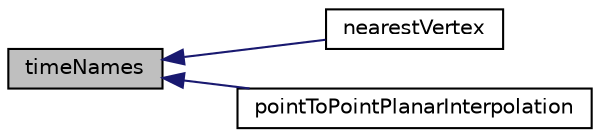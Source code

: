 digraph "timeNames"
{
  bgcolor="transparent";
  edge [fontname="Helvetica",fontsize="10",labelfontname="Helvetica",labelfontsize="10"];
  node [fontname="Helvetica",fontsize="10",shape=record];
  rankdir="LR";
  Node1 [label="timeNames",height=0.2,width=0.4,color="black", fillcolor="grey75", style="filled", fontcolor="black"];
  Node1 -> Node2 [dir="back",color="midnightblue",fontsize="10",style="solid",fontname="Helvetica"];
  Node2 [label="nearestVertex",height=0.2,width=0.4,color="black",URL="$a01948.html#a9dcb3842cc2d3a8f6c8d782b14c06868"];
  Node1 -> Node3 [dir="back",color="midnightblue",fontsize="10",style="solid",fontname="Helvetica"];
  Node3 [label="pointToPointPlanarInterpolation",height=0.2,width=0.4,color="black",URL="$a01948.html#abf63e2489e0f0c3b4b5280f38c68cbcf",tooltip="Construct from coordinate system and locations. "];
}

